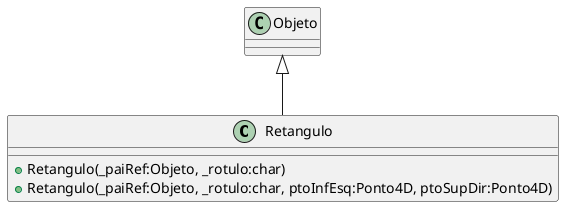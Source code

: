 @startuml
class Retangulo {
    + Retangulo(_paiRef:Objeto, _rotulo:char)
    + Retangulo(_paiRef:Objeto, _rotulo:char, ptoInfEsq:Ponto4D, ptoSupDir:Ponto4D)
}
Objeto <|-- Retangulo
@enduml
